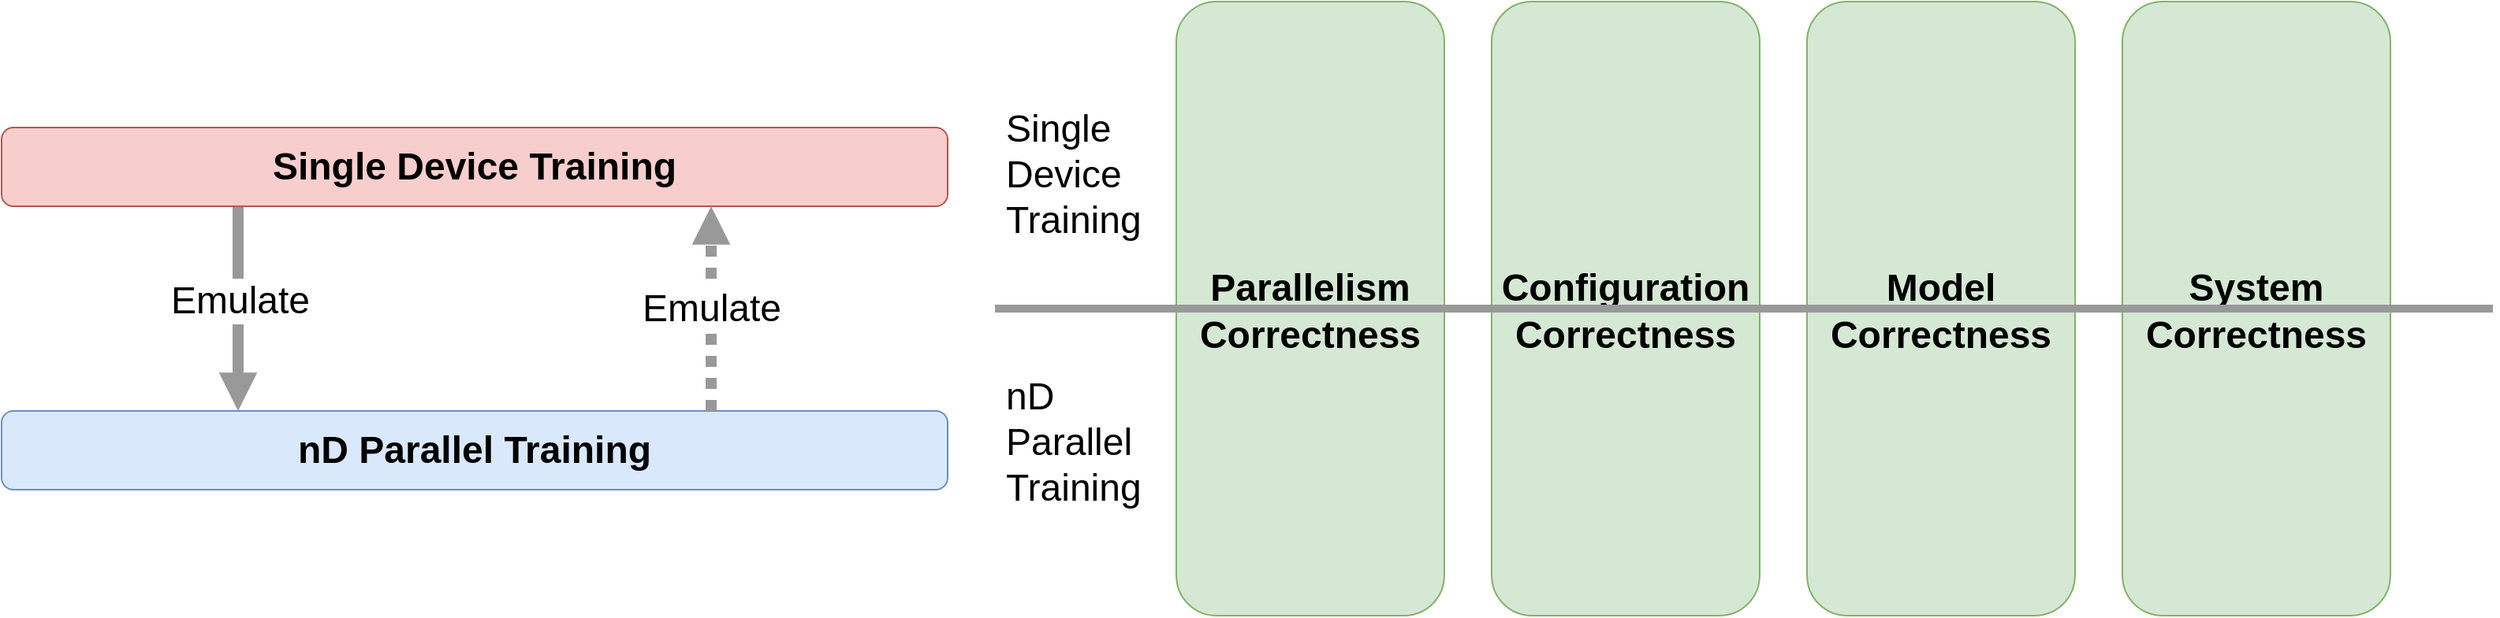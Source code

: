 <mxfile version="24.7.5">
  <diagram name="Page-1" id="EMT705Tx_JR4VmNtWtbU">
    <mxGraphModel dx="1368" dy="879" grid="1" gridSize="10" guides="1" tooltips="1" connect="1" arrows="1" fold="1" page="1" pageScale="1" pageWidth="1600" pageHeight="500" math="0" shadow="0">
      <root>
        <mxCell id="0" />
        <mxCell id="1" parent="0" />
        <mxCell id="btIqtcHu5nlS-nes7o_g-9" value="" style="edgeStyle=orthogonalEdgeStyle;rounded=0;orthogonalLoop=1;jettySize=auto;html=1;fillColor=#f5f5f5;strokeColor=#999999;endArrow=block;endFill=1;strokeWidth=7;exitX=0.25;exitY=1;exitDx=0;exitDy=0;endSize=6;entryX=0.25;entryY=0;entryDx=0;entryDy=0;" edge="1" parent="1" source="btIqtcHu5nlS-nes7o_g-10" target="btIqtcHu5nlS-nes7o_g-14">
          <mxGeometry relative="1" as="geometry">
            <Array as="points" />
          </mxGeometry>
        </mxCell>
        <mxCell id="btIqtcHu5nlS-nes7o_g-16" value="&lt;font style=&quot;font-size: 24px;&quot;&gt;Emulate&lt;/font&gt;" style="edgeLabel;html=1;align=center;verticalAlign=middle;resizable=0;points=[];" vertex="1" connectable="0" parent="btIqtcHu5nlS-nes7o_g-9">
          <mxGeometry x="-0.085" y="1" relative="1" as="geometry">
            <mxPoint as="offset" />
          </mxGeometry>
        </mxCell>
        <mxCell id="btIqtcHu5nlS-nes7o_g-10" value="&lt;b&gt;Single Device Training&lt;/b&gt;" style="rounded=1;whiteSpace=wrap;html=1;fontSize=24;fillColor=#f8cecc;strokeColor=#b85450;verticalAlign=middle;" vertex="1" parent="1">
          <mxGeometry x="10" y="130" width="600" height="50" as="geometry" />
        </mxCell>
        <mxCell id="btIqtcHu5nlS-nes7o_g-14" value="&lt;b&gt;nD Parallel Training&lt;/b&gt;" style="rounded=1;whiteSpace=wrap;html=1;fontSize=24;fillColor=#dae8fc;strokeColor=#6c8ebf;verticalAlign=middle;" vertex="1" parent="1">
          <mxGeometry x="10" y="310" width="600" height="50" as="geometry" />
        </mxCell>
        <mxCell id="btIqtcHu5nlS-nes7o_g-15" value="&lt;span style=&quot;font-size: 24px;&quot;&gt;Emulate&lt;/span&gt;" style="edgeStyle=orthogonalEdgeStyle;rounded=0;orthogonalLoop=1;jettySize=auto;html=1;fillColor=#f5f5f5;strokeColor=#999999;endArrow=block;endFill=1;strokeWidth=7;exitX=0.75;exitY=0;exitDx=0;exitDy=0;endSize=6;entryX=0.75;entryY=1;entryDx=0;entryDy=0;dashed=1;dashPattern=1 1;" edge="1" parent="1" source="btIqtcHu5nlS-nes7o_g-14" target="btIqtcHu5nlS-nes7o_g-10">
          <mxGeometry relative="1" as="geometry">
            <mxPoint x="170" y="190" as="sourcePoint" />
            <mxPoint x="170" y="320" as="targetPoint" />
            <Array as="points" />
          </mxGeometry>
        </mxCell>
        <mxCell id="btIqtcHu5nlS-nes7o_g-33" value="&lt;b style=&quot;font-size: 24px;&quot;&gt;&lt;font style=&quot;font-size: 24px;&quot;&gt;Parallelism&lt;/font&gt;&lt;/b&gt;&lt;div style=&quot;font-size: 24px;&quot;&gt;&lt;b&gt;&lt;font style=&quot;font-size: 24px;&quot;&gt;Correctness&lt;/font&gt;&lt;/b&gt;&lt;/div&gt;" style="rounded=1;whiteSpace=wrap;html=1;fillColor=#d5e8d4;strokeColor=#82b366;fontSize=28;" vertex="1" parent="1">
          <mxGeometry x="755" y="50" width="170" height="390" as="geometry" />
        </mxCell>
        <mxCell id="btIqtcHu5nlS-nes7o_g-35" value="&lt;b style=&quot;font-size: 24px;&quot;&gt;&lt;font style=&quot;font-size: 24px;&quot;&gt;Configuration&lt;/font&gt;&lt;/b&gt;&lt;div style=&quot;font-size: 24px;&quot;&gt;&lt;b&gt;&lt;font style=&quot;font-size: 24px;&quot;&gt;Correctness&lt;/font&gt;&lt;/b&gt;&lt;/div&gt;" style="rounded=1;whiteSpace=wrap;html=1;fillColor=#d5e8d4;strokeColor=#82b366;fontSize=28;" vertex="1" parent="1">
          <mxGeometry x="955" y="50" width="170" height="390" as="geometry" />
        </mxCell>
        <mxCell id="btIqtcHu5nlS-nes7o_g-36" value="&lt;b style=&quot;font-size: 24px;&quot;&gt;&lt;font style=&quot;font-size: 24px;&quot;&gt;Model&lt;/font&gt;&lt;/b&gt;&lt;div style=&quot;font-size: 24px;&quot;&gt;&lt;b&gt;&lt;font style=&quot;font-size: 24px;&quot;&gt;Correctness&lt;/font&gt;&lt;/b&gt;&lt;/div&gt;" style="rounded=1;whiteSpace=wrap;html=1;fillColor=#d5e8d4;strokeColor=#82b366;fontSize=28;" vertex="1" parent="1">
          <mxGeometry x="1155" y="50" width="170" height="390" as="geometry" />
        </mxCell>
        <mxCell id="btIqtcHu5nlS-nes7o_g-37" value="&lt;b style=&quot;font-size: 24px;&quot;&gt;&lt;font style=&quot;font-size: 24px;&quot;&gt;System&lt;/font&gt;&lt;/b&gt;&lt;div style=&quot;font-size: 24px;&quot;&gt;&lt;b&gt;&lt;font style=&quot;font-size: 24px;&quot;&gt;Correctness&lt;/font&gt;&lt;/b&gt;&lt;/div&gt;" style="rounded=1;whiteSpace=wrap;html=1;fillColor=#d5e8d4;strokeColor=#82b366;fontSize=28;" vertex="1" parent="1">
          <mxGeometry x="1355" y="50" width="170" height="390" as="geometry" />
        </mxCell>
        <mxCell id="btIqtcHu5nlS-nes7o_g-39" value="" style="endArrow=none;html=1;rounded=0;strokeWidth=5;strokeColor=#999999;" edge="1" parent="1">
          <mxGeometry width="50" height="50" relative="1" as="geometry">
            <mxPoint x="640" y="245" as="sourcePoint" />
            <mxPoint x="1590" y="245" as="targetPoint" />
          </mxGeometry>
        </mxCell>
        <mxCell id="btIqtcHu5nlS-nes7o_g-42" value="&lt;font style=&quot;font-size: 24px;&quot;&gt;Single&lt;/font&gt;&lt;div style=&quot;font-size: 24px;&quot;&gt;&lt;font style=&quot;font-size: 24px;&quot;&gt;Device&lt;/font&gt;&lt;/div&gt;&lt;div style=&quot;font-size: 24px;&quot;&gt;&lt;font style=&quot;font-size: 24px;&quot;&gt;Training&lt;/font&gt;&lt;/div&gt;" style="text;html=1;align=left;verticalAlign=middle;resizable=0;points=[];autosize=1;strokeColor=none;fillColor=none;" vertex="1" parent="1">
          <mxGeometry x="645" y="110" width="110" height="100" as="geometry" />
        </mxCell>
        <mxCell id="btIqtcHu5nlS-nes7o_g-43" value="&lt;span style=&quot;font-size: 24px;&quot;&gt;nD&lt;/span&gt;&lt;div&gt;&lt;span style=&quot;font-size: 24px;&quot;&gt;Parallel&lt;/span&gt;&lt;/div&gt;&lt;div style=&quot;&quot;&gt;&lt;span style=&quot;font-size: 24px;&quot;&gt;Training&lt;/span&gt;&lt;/div&gt;" style="text;html=1;align=left;verticalAlign=middle;resizable=0;points=[];autosize=1;strokeColor=none;fillColor=none;" vertex="1" parent="1">
          <mxGeometry x="645" y="280" width="110" height="100" as="geometry" />
        </mxCell>
        <mxCell id="btIqtcHu5nlS-nes7o_g-44" value="" style="endArrow=none;html=1;rounded=0;strokeWidth=5;strokeColor=#999999;" edge="1" parent="1">
          <mxGeometry width="50" height="50" relative="1" as="geometry">
            <mxPoint x="640" y="245" as="sourcePoint" />
            <mxPoint x="1590" y="245" as="targetPoint" />
          </mxGeometry>
        </mxCell>
      </root>
    </mxGraphModel>
  </diagram>
</mxfile>
